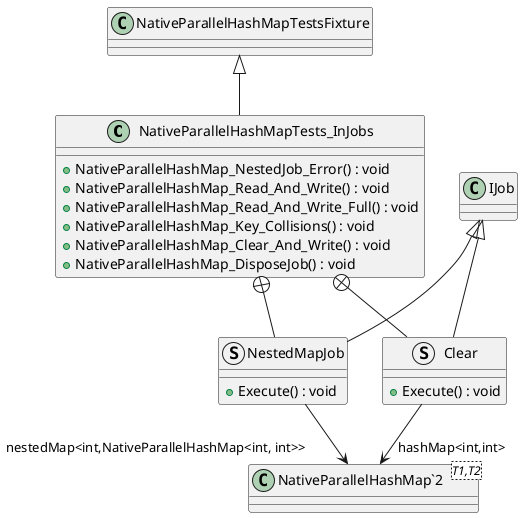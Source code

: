 @startuml
class NativeParallelHashMapTests_InJobs {
    + NativeParallelHashMap_NestedJob_Error() : void
    + NativeParallelHashMap_Read_And_Write() : void
    + NativeParallelHashMap_Read_And_Write_Full() : void
    + NativeParallelHashMap_Key_Collisions() : void
    + NativeParallelHashMap_Clear_And_Write() : void
    + NativeParallelHashMap_DisposeJob() : void
}
struct NestedMapJob {
    + Execute() : void
}
struct Clear {
    + Execute() : void
}
class "NativeParallelHashMap`2"<T1,T2> {
}
NativeParallelHashMapTestsFixture <|-- NativeParallelHashMapTests_InJobs
NativeParallelHashMapTests_InJobs +-- NestedMapJob
IJob <|-- NestedMapJob
NestedMapJob --> "nestedMap<int,NativeParallelHashMap<int, int>>" "NativeParallelHashMap`2"
NativeParallelHashMapTests_InJobs +-- Clear
IJob <|-- Clear
Clear --> "hashMap<int,int>" "NativeParallelHashMap`2"
@enduml
